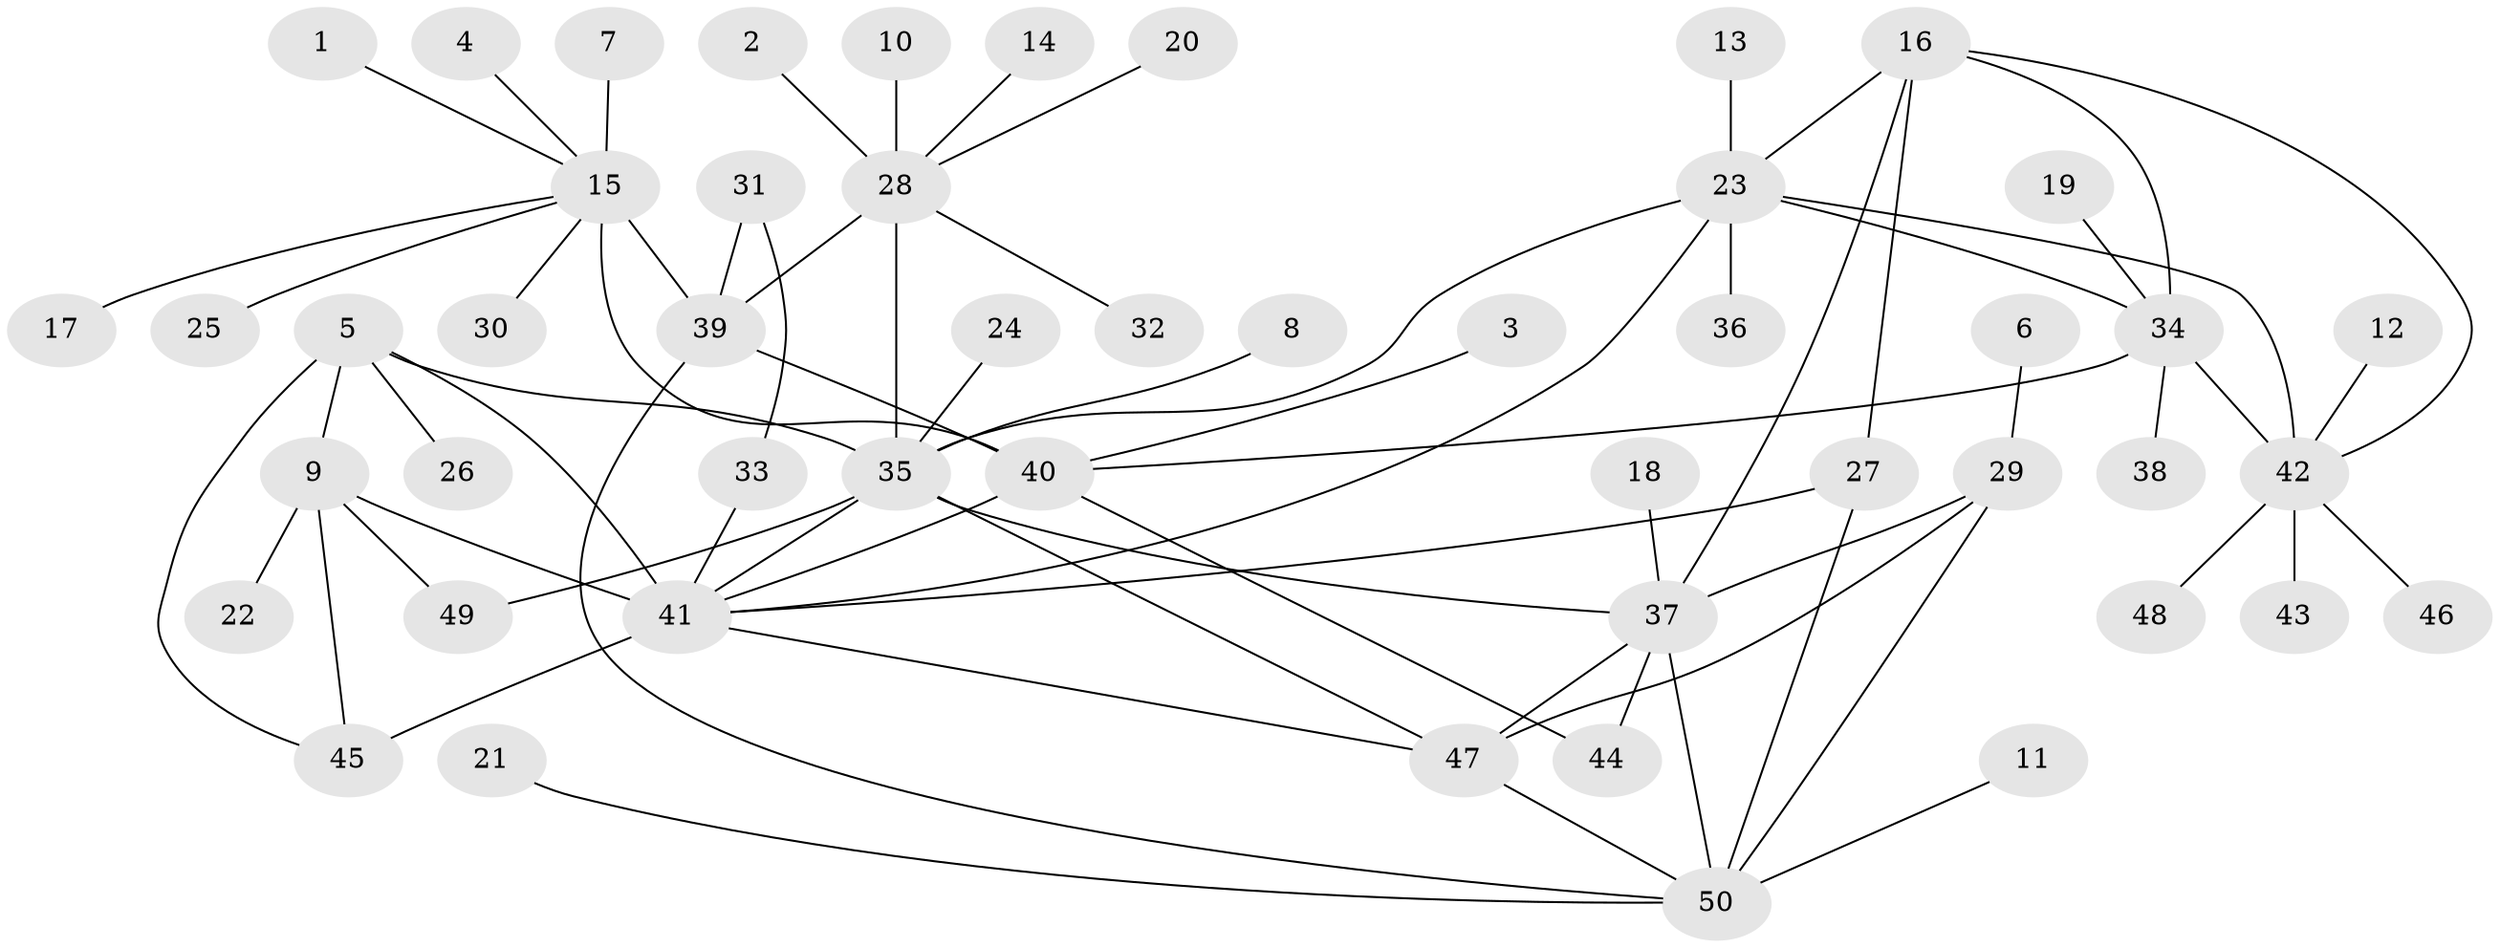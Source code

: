 // original degree distribution, {8: 0.056451612903225805, 7: 0.024193548387096774, 6: 0.03225806451612903, 10: 0.04838709677419355, 9: 0.04838709677419355, 5: 0.016129032258064516, 12: 0.016129032258064516, 1: 0.5806451612903226, 2: 0.12903225806451613, 3: 0.024193548387096774, 4: 0.024193548387096774}
// Generated by graph-tools (version 1.1) at 2025/37/03/04/25 23:37:38]
// undirected, 50 vertices, 72 edges
graph export_dot {
  node [color=gray90,style=filled];
  1;
  2;
  3;
  4;
  5;
  6;
  7;
  8;
  9;
  10;
  11;
  12;
  13;
  14;
  15;
  16;
  17;
  18;
  19;
  20;
  21;
  22;
  23;
  24;
  25;
  26;
  27;
  28;
  29;
  30;
  31;
  32;
  33;
  34;
  35;
  36;
  37;
  38;
  39;
  40;
  41;
  42;
  43;
  44;
  45;
  46;
  47;
  48;
  49;
  50;
  1 -- 15 [weight=1.0];
  2 -- 28 [weight=1.0];
  3 -- 40 [weight=1.0];
  4 -- 15 [weight=1.0];
  5 -- 9 [weight=1.0];
  5 -- 26 [weight=1.0];
  5 -- 35 [weight=1.0];
  5 -- 41 [weight=3.0];
  5 -- 45 [weight=1.0];
  6 -- 29 [weight=1.0];
  7 -- 15 [weight=1.0];
  8 -- 35 [weight=1.0];
  9 -- 22 [weight=1.0];
  9 -- 41 [weight=3.0];
  9 -- 45 [weight=1.0];
  9 -- 49 [weight=1.0];
  10 -- 28 [weight=1.0];
  11 -- 50 [weight=1.0];
  12 -- 42 [weight=1.0];
  13 -- 23 [weight=1.0];
  14 -- 28 [weight=1.0];
  15 -- 17 [weight=1.0];
  15 -- 25 [weight=1.0];
  15 -- 30 [weight=1.0];
  15 -- 39 [weight=6.0];
  15 -- 40 [weight=2.0];
  16 -- 23 [weight=2.0];
  16 -- 27 [weight=1.0];
  16 -- 34 [weight=1.0];
  16 -- 37 [weight=1.0];
  16 -- 42 [weight=2.0];
  18 -- 37 [weight=1.0];
  19 -- 34 [weight=1.0];
  20 -- 28 [weight=1.0];
  21 -- 50 [weight=1.0];
  23 -- 34 [weight=2.0];
  23 -- 35 [weight=1.0];
  23 -- 36 [weight=1.0];
  23 -- 41 [weight=1.0];
  23 -- 42 [weight=4.0];
  24 -- 35 [weight=1.0];
  27 -- 41 [weight=1.0];
  27 -- 50 [weight=1.0];
  28 -- 32 [weight=1.0];
  28 -- 35 [weight=8.0];
  28 -- 39 [weight=1.0];
  29 -- 37 [weight=1.0];
  29 -- 47 [weight=1.0];
  29 -- 50 [weight=3.0];
  31 -- 33 [weight=1.0];
  31 -- 39 [weight=1.0];
  33 -- 41 [weight=1.0];
  34 -- 38 [weight=1.0];
  34 -- 40 [weight=1.0];
  34 -- 42 [weight=2.0];
  35 -- 37 [weight=1.0];
  35 -- 41 [weight=1.0];
  35 -- 47 [weight=1.0];
  35 -- 49 [weight=1.0];
  37 -- 44 [weight=1.0];
  37 -- 47 [weight=1.0];
  37 -- 50 [weight=3.0];
  39 -- 40 [weight=3.0];
  39 -- 50 [weight=1.0];
  40 -- 41 [weight=1.0];
  40 -- 44 [weight=1.0];
  41 -- 45 [weight=3.0];
  41 -- 47 [weight=1.0];
  42 -- 43 [weight=1.0];
  42 -- 46 [weight=1.0];
  42 -- 48 [weight=1.0];
  47 -- 50 [weight=3.0];
}
